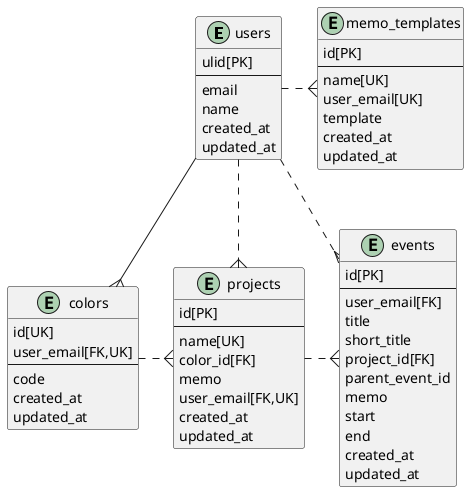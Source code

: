 @startuml db
entity users {
    ulid[PK]
    ---
    email
    name
    created_at
    updated_at
}

entity colors{
    id[UK]
    user_email[FK,UK]
    ---
    code
    created_at
    updated_at
}

entity projects{
    id[PK]
    ---
    name[UK]
    color_id[FK]
    memo
    user_email[FK,UK]
    created_at
    updated_at
}

entity events{
    id[PK]
    ---
    user_email[FK]
    title
    short_title
    project_id[FK]
    parent_event_id
    memo
    start
    end
    created_at
    updated_at
}

entity memo_templates{
    id[PK]
    ---
    name[UK]
    user_email[UK]
    template
    created_at
    updated_at
}
users --{ colors
users .{ projects
users .{ events
users .{ memo_templates
colors .{ projects
projects .{ events
@enduml